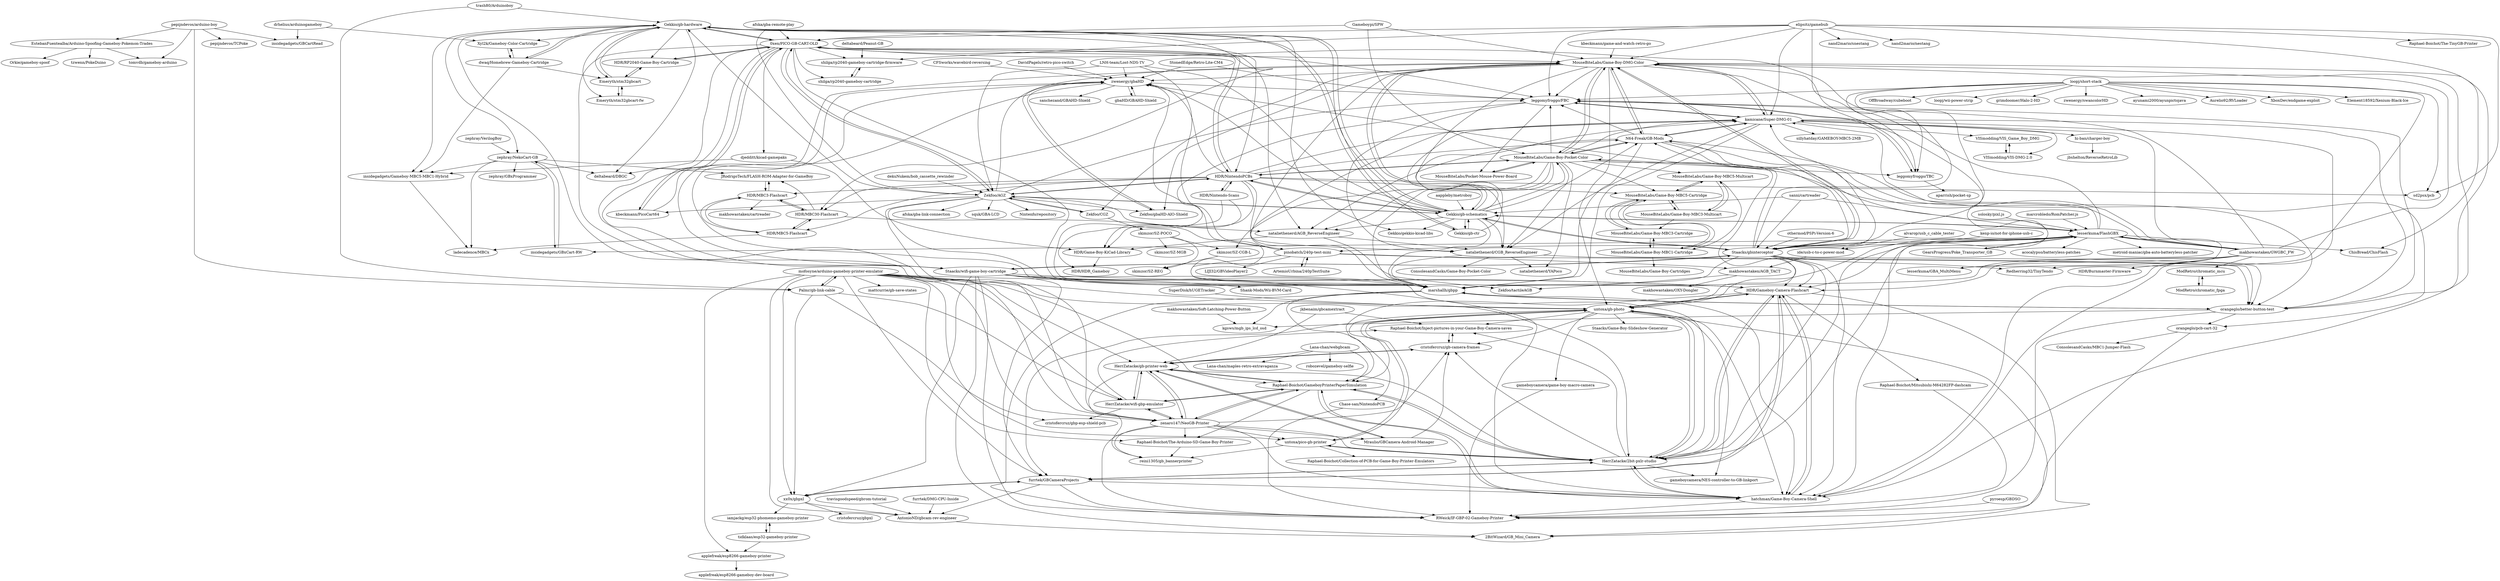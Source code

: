digraph G {
"zephray/VerilogBoy" -> "zephray/NekoCart-GB" ["e"=1]
"CFSworks/wavebird-reversing" -> "zwenergy/gbaHD" ["e"=1]
"EstebanFuentealba/Arduino-Spoofing-Gameboy-Pokemon-Trades" -> "tzwenn/PokeDuino"
"EstebanFuentealba/Arduino-Spoofing-Gameboy-Pokemon-Trades" -> "tomvdb/gameboy-arduino"
"EstebanFuentealba/Arduino-Spoofing-Gameboy-Pokemon-Trades" -> "Orkie/gameboy-spoof"
"pinobatch/240p-test-mini" -> "ArtemioUrbina/240pTestSuite" ["e"=1]
"pinobatch/240p-test-mini" -> "orangeglo/better-button-test"
"pinobatch/240p-test-mini" -> "marshallh/gbpp"
"pinobatch/240p-test-mini" -> "makhowastaken/AGB_TACT"
"pinobatch/240p-test-mini" -> "kamicane/Super-DMG-01"
"pinobatch/240p-test-mini" -> "LIJI32/GBVideoPlayer2" ["e"=1]
"pinobatch/240p-test-mini" -> "zwenergy/gbaHD"
"deltabeard/Peanut-GB" -> "shilga/rp2040-gameboy-cartridge-firmware" ["e"=1]
"Gameboypi/SPW" -> "MouseBiteLabs/Game-Boy-Pocket-Color" ["e"=1]
"Gameboypi/SPW" -> "0xen/PICO-GB-CART-OLD" ["e"=1]
"Gameboypi/SPW" -> "MouseBiteLabs/Game-Boy-DMG-Color" ["e"=1]
"aappleby/metroboy" -> "Gekkio/gb-schematics" ["e"=1]
"HDR/Game-Boy-KiCad-Library" -> "HDR/HDR_Gameboy"
"pyroesp/GBDSO" -> "RWeick/IF-GBP-02-Gameboy-Printer"
"SuperDisk/hUGETracker" -> "untoxa/gb-photo" ["e"=1]
"furrtek/DMG-CPU-Inside" -> "AntonioND/gbcam-rev-engineer" ["e"=1]
"HDR/MBC3-Flashcart" -> "HDR/MBC30-Flashcart"
"HDR/MBC3-Flashcart" -> "HDR/MBC5-Flashcart"
"HDR/MBC3-Flashcart" -> "JRodrigoTech/FLASH-ROM-Adapter-for-GameBoy"
"HDR/MBC3-Flashcart" -> "makhowastaken/cartreader"
"insidegadgets/Gameboy-MBC5-MBC1-Hybrid" -> "ladecadence/MBCx"
"jkbenaim/gbcamextract" -> "Raphael-Boichot/Inject-pictures-in-your-Game-Boy-Camera-saves"
"jkbenaim/gbcamextract" -> "HerrZatacke/gb-printer-web"
"tidklaas/esp32-gameboy-printer" -> "iamjackg/esp32-phomemo-gameboy-printer"
"tidklaas/esp32-gameboy-printer" -> "applefreak/esp8266-gameboy-printer"
"Raphael-Boichot/GameboyPrinterPaperSimulation" -> "HerrZatacke/gb-printer-web"
"Raphael-Boichot/GameboyPrinterPaperSimulation" -> "hatchman/Game-Boy-Camera-Shell"
"Raphael-Boichot/GameboyPrinterPaperSimulation" -> "Raphael-Boichot/The-Arduino-SD-Game-Boy-Printer"
"Raphael-Boichot/GameboyPrinterPaperSimulation" -> "HerrZatacke/2bit-pxlr-studio"
"Raphael-Boichot/GameboyPrinterPaperSimulation" -> "zenaro147/NeoGB-Printer"
"Raphael-Boichot/GameboyPrinterPaperSimulation" -> "HerrZatacke/wifi-gbp-emulator"
"zwenergy/gbaHD" -> "gbaHD/GBAHD-Shield"
"zwenergy/gbaHD" -> "Zekfoo/gbaHD-AIO-Shield"
"zwenergy/gbaHD" -> "sanchezand/GBAHD-Shield"
"zwenergy/gbaHD" -> "marshallh/gbpp"
"zwenergy/gbaHD" -> "leggomyfroggo/FBC"
"HDR/NintendoPCBs" -> "HDR/Nintendo-Scans"
"HDR/NintendoPCBs" -> "HDR/MBC30-Flashcart"
"HDR/NintendoPCBs" -> "HDR/MBC3-Flashcart"
"HDR/NintendoPCBs" -> "N64-Freak/GB-Mods"
"HDR/NintendoPCBs" -> "HDR/Game-Boy-KiCad-Library"
"HDR/NintendoPCBs" -> "0xen/PICO-GB-CART-OLD"
"HDR/NintendoPCBs" -> "HDR/MBC5-Flashcart"
"HDR/NintendoPCBs" -> "MouseBiteLabs/Game-Boy-Pocket-Color"
"HDR/NintendoPCBs" -> "nataliethenerd/CGB_ReverseEngineer"
"HDR/NintendoPCBs" -> "kamicane/Super-DMG-01"
"HDR/NintendoPCBs" -> "Zekfoo/AGZ"
"HDR/NintendoPCBs" -> "MouseBiteLabs/Game-Boy-MBC5-Cartridge"
"HDR/NintendoPCBs" -> "sd2psx/pcb" ["e"=1]
"HDR/NintendoPCBs" -> "zwenergy/gbaHD"
"HDR/NintendoPCBs" -> "Gekkio/gb-schematics"
"Emeryth/stm32gbcart" -> "Emeryth/stm32gbcart-fw"
"Emeryth/stm32gbcart" -> "HDR/RP2040-Game-Boy-Cartridge"
"Emeryth/stm32gbcart" -> "Gekkio/gb-hardware"
"Gekkio/gb-schematics" -> "Gekkio/gb-hardware"
"Gekkio/gb-schematics" -> "Zekfoo/AGZ"
"Gekkio/gb-schematics" -> "kamicane/Super-DMG-01"
"Gekkio/gb-schematics" -> "Gekkio/gb-ctr" ["e"=1]
"Gekkio/gb-schematics" -> "MouseBiteLabs/Game-Boy-DMG-Color"
"Gekkio/gb-schematics" -> "N64-Freak/GB-Mods"
"Gekkio/gb-schematics" -> "Staacks/gbinterceptor"
"Gekkio/gb-schematics" -> "nataliethenerd/AGB_ReverseEngineer"
"Gekkio/gb-schematics" -> "marshallh/gbpp"
"Gekkio/gb-schematics" -> "lesserkuma/FlashGBX"
"Gekkio/gb-schematics" -> "zwenergy/gbaHD"
"Gekkio/gb-schematics" -> "MouseBiteLabs/Game-Boy-Pocket-Color"
"Gekkio/gb-schematics" -> "HDR/NintendoPCBs"
"Gekkio/gb-schematics" -> "Gekkio/gekkio-kicad-libs"
"Gekkio/gb-schematics" -> "nataliethenerd/CGB_ReverseEngineer"
"djedditt/kicad-gamepaks" -> "HDR/Game-Boy-KiCad-Library"
"djedditt/kicad-gamepaks" -> "insidegadgets/Gameboy-MBC5-MBC1-Hybrid"
"HDR/MBC5-Flashcart" -> "HDR/MBC3-Flashcart"
"HDR/MBC5-Flashcart" -> "HDR/MBC30-Flashcart"
"HDR/MBC5-Flashcart" -> "ladecadence/MBCx"
"lesserkuma/FlashGBX" -> "metroid-maniac/gba-auto-batteryless-patcher" ["e"=1]
"lesserkuma/FlashGBX" -> "HDR/Gameboy-Camera-Flashcart"
"lesserkuma/FlashGBX" -> "Gekkio/gb-schematics"
"lesserkuma/FlashGBX" -> "makhowastaken/GWGBC_FW"
"lesserkuma/FlashGBX" -> "insidegadgets/GBxCart-RW"
"lesserkuma/FlashGBX" -> "untoxa/gb-photo"
"lesserkuma/FlashGBX" -> "GearsProgress/Poke_Transporter_GB" ["e"=1]
"lesserkuma/FlashGBX" -> "acocalypso/batteryless-patches" ["e"=1]
"lesserkuma/FlashGBX" -> "MouseBiteLabs/Game-Boy-DMG-Color"
"lesserkuma/FlashGBX" -> "Staacks/gbinterceptor"
"lesserkuma/FlashGBX" -> "pinobatch/240p-test-mini"
"lesserkuma/FlashGBX" -> "lesserkuma/GBA_MultiMenu" ["e"=1]
"lesserkuma/FlashGBX" -> "ChisBread/ChisFlash" ["e"=1]
"lesserkuma/FlashGBX" -> "HerrZatacke/2bit-pxlr-studio"
"lesserkuma/FlashGBX" -> "kamicane/Super-DMG-01"
"HDR/MBC30-Flashcart" -> "HDR/MBC3-Flashcart"
"HDR/MBC30-Flashcart" -> "HDR/MBC5-Flashcart"
"HDR/MBC30-Flashcart" -> "JRodrigoTech/FLASH-ROM-Adapter-for-GameBoy"
"HDR/MBC30-Flashcart" -> "HDR/Gameboy-Camera-Flashcart"
"HDR/Gameboy-Camera-Flashcart" -> "hatchman/Game-Boy-Camera-Shell"
"HDR/Gameboy-Camera-Flashcart" -> "HerrZatacke/2bit-pxlr-studio"
"HDR/Gameboy-Camera-Flashcart" -> "untoxa/gb-photo"
"HDR/Gameboy-Camera-Flashcart" -> "2BitWizard/GB_Mini_Camera"
"HDR/Gameboy-Camera-Flashcart" -> "furrtek/GBCameraProjects"
"HDR/Gameboy-Camera-Flashcart" -> "Raphael-Boichot/GameboyPrinterPaperSimulation"
"HDR/Gameboy-Camera-Flashcart" -> "Raphael-Boichot/Mitsubishi-M64282FP-dashcam"
"HerrZatacke/wifi-gbp-emulator" -> "cristofercruz/gbp-esp-shield-pcb"
"HerrZatacke/wifi-gbp-emulator" -> "HerrZatacke/gb-printer-web"
"HerrZatacke/wifi-gbp-emulator" -> "Raphael-Boichot/GameboyPrinterPaperSimulation"
"HerrZatacke/wifi-gbp-emulator" -> "zenaro147/NeoGB-Printer"
"HerrZatacke/wifi-gbp-emulator" -> "Raphael-Boichot/Inject-pictures-in-your-Game-Boy-Camera-saves"
"Raphael-Boichot/The-Arduino-SD-Game-Boy-Printer" -> "reini1305/gb_bannerprinter"
"Emeryth/stm32gbcart-fw" -> "Emeryth/stm32gbcart"
"xx0x/gbpxl" -> "furrtek/GBCameraProjects"
"xx0x/gbpxl" -> "cristofercruz/gbpxl"
"xx0x/gbpxl" -> "AntonioND/gbcam-rev-engineer"
"xx0x/gbpxl" -> "iamjackg/esp32-phomemo-gameboy-printer"
"Xyl2k/Gameboy-Color-Cartridge" -> "dwaq/Homebrew-Gameboy-Cartridge"
"makhowastaken/Soft-Latching-Power-Button" -> "kgsws/mgb_ips_lcd_osd"
"cristofercruz/gb-camera-frames" -> "HerrZatacke/gb-printer-web"
"cristofercruz/gb-camera-frames" -> "Raphael-Boichot/Inject-pictures-in-your-Game-Boy-Camera-saves"
"makhowastaken/AGB_TACT" -> "makhowastaken/OXY-Dongler"
"makhowastaken/AGB_TACT" -> "Zekfoo/tactileAGB"
"HerrZatacke/gb-printer-web" -> "cristofercruz/gb-camera-frames"
"HerrZatacke/gb-printer-web" -> "Raphael-Boichot/GameboyPrinterPaperSimulation"
"HerrZatacke/gb-printer-web" -> "HerrZatacke/wifi-gbp-emulator"
"HerrZatacke/gb-printer-web" -> "Mraulio/GBCamera-Android-Manager"
"HerrZatacke/gb-printer-web" -> "zenaro147/NeoGB-Printer"
"HerrZatacke/gb-printer-web" -> "reini1305/gb_bannerprinter"
"LNH-team/Lost-NDS-TV" -> "zwenergy/gbaHD" ["e"=1]
"LNH-team/Lost-NDS-TV" -> "Gekkio/gb-schematics" ["e"=1]
"LNH-team/Lost-NDS-TV" -> "pinobatch/240p-test-mini" ["e"=1]
"LNH-team/Lost-NDS-TV" -> "Zekfoo/AGZ" ["e"=1]
"zenaro147/NeoGB-Printer" -> "Raphael-Boichot/GameboyPrinterPaperSimulation"
"zenaro147/NeoGB-Printer" -> "HerrZatacke/wifi-gbp-emulator"
"zenaro147/NeoGB-Printer" -> "Mraulio/GBCamera-Android-Manager"
"zenaro147/NeoGB-Printer" -> "hatchman/Game-Boy-Camera-Shell"
"zenaro147/NeoGB-Printer" -> "HerrZatacke/gb-printer-web"
"zenaro147/NeoGB-Printer" -> "cristofercruz/gb-camera-frames"
"zenaro147/NeoGB-Printer" -> "HerrZatacke/2bit-pxlr-studio"
"zenaro147/NeoGB-Printer" -> "reini1305/gb_bannerprinter"
"zenaro147/NeoGB-Printer" -> "untoxa/pico-gb-printer"
"zenaro147/NeoGB-Printer" -> "Raphael-Boichot/The-Arduino-SD-Game-Boy-Printer"
"zenaro147/NeoGB-Printer" -> "RWeick/IF-GBP-02-Gameboy-Printer"
"Lana-chan/webgbcam" -> "Lana-chan/maples-retro-extravaganza"
"Lana-chan/webgbcam" -> "robozevel/gameboy-selfie"
"Lana-chan/webgbcam" -> "HerrZatacke/gb-printer-web"
"Lana-chan/webgbcam" -> "Raphael-Boichot/GameboyPrinterPaperSimulation"
"afska/gba-remote-play" -> "Zekfoo/AGZ" ["e"=1]
"afska/gba-remote-play" -> "0xen/PICO-GB-CART-OLD" ["e"=1]
"ide/usb-c-to-c-power-mod" -> "makhowastaken/AGB_TACT"
"dekuNukem/bob_cassette_rewinder" -> "Zekfoo/AGZ" ["e"=1]
"kbeckmann/game-and-watch-retro-go" -> "MouseBiteLabs/Game-Boy-DMG-Color" ["e"=1]
"Raphael-Boichot/Inject-pictures-in-your-Game-Boy-Camera-saves" -> "cristofercruz/gb-camera-frames"
"pepijndevos/arduino-boy" -> "EstebanFuentealba/Arduino-Spoofing-Gameboy-Pokemon-Trades"
"pepijndevos/arduino-boy" -> "pepijndevos/TCPoke"
"pepijndevos/arduino-boy" -> "Palmr/gb-link-cable"
"pepijndevos/arduino-boy" -> "tomvdb/gameboy-arduino"
"pepijndevos/arduino-boy" -> "insidegadgets/GBCartRead"
"HDR/Nintendo-Scans" -> "HDR/HDR_Gameboy"
"HDR/Nintendo-Scans" -> "HDR/Game-Boy-KiCad-Library"
"HDR/Nintendo-Scans" -> "HDR/NintendoPCBs"
"dwaq/Homebrew-Gameboy-Cartridge" -> "Xyl2k/Gameboy-Color-Cartridge"
"dwaq/Homebrew-Gameboy-Cartridge" -> "Gekkio/gb-hardware"
"dwaq/Homebrew-Gameboy-Cartridge" -> "insidegadgets/Gameboy-MBC5-MBC1-Hybrid"
"dwaq/Homebrew-Gameboy-Cartridge" -> "Emeryth/stm32gbcart"
"0xen/PICO-GB-CART-OLD" -> "HDR/RP2040-Game-Boy-Cartridge"
"0xen/PICO-GB-CART-OLD" -> "Gekkio/gb-hardware"
"0xen/PICO-GB-CART-OLD" -> "deltabeard/DBGC"
"0xen/PICO-GB-CART-OLD" -> "kbeckmann/PicoCart64" ["e"=1]
"0xen/PICO-GB-CART-OLD" -> "shilga/rp2040-gameboy-cartridge"
"0xen/PICO-GB-CART-OLD" -> "HDR/NintendoPCBs"
"0xen/PICO-GB-CART-OLD" -> "marshallh/gbpp"
"0xen/PICO-GB-CART-OLD" -> "leggomyfroggo/FBC"
"0xen/PICO-GB-CART-OLD" -> "shilga/rp2040-gameboy-cartridge-firmware"
"0xen/PICO-GB-CART-OLD" -> "zenaro147/NeoGB-Printer"
"0xen/PICO-GB-CART-OLD" -> "MouseBiteLabs/Game-Boy-DMG-Color"
"0xen/PICO-GB-CART-OLD" -> "Zekfoo/AGZ"
"0xen/PICO-GB-CART-OLD" -> "nataliethenerd/AGB_ReverseEngineer"
"0xen/PICO-GB-CART-OLD" -> "Staacks/wifi-game-boy-cartridge"
"0xen/PICO-GB-CART-OLD" -> "djedditt/kicad-gamepaks"
"HDR/RP2040-Game-Boy-Cartridge" -> "0xen/PICO-GB-CART-OLD"
"HDR/RP2040-Game-Boy-Cartridge" -> "Emeryth/stm32gbcart"
"trash80/Arduinoboy" -> "Gekkio/gb-hardware" ["e"=1]
"trash80/Arduinoboy" -> "Palmr/gb-link-cable" ["e"=1]
"AntonioND/gbcam-rev-engineer" -> "2BitWizard/GB_Mini_Camera"
"gbaHD/GBAHD-Shield" -> "zwenergy/gbaHD"
"othermod/PSPi-Version-6" -> "Staacks/gbinterceptor" ["e"=1]
"kenp-io/not-for-iphone-usb-c" -> "ide/usb-c-to-c-power-mod" ["e"=1]
"StonedEdge/Retro-Lite-CM4" -> "leggomyfroggo/FBC" ["e"=1]
"StonedEdge/Retro-Lite-CM4" -> "zwenergy/gbaHD" ["e"=1]
"Gekkio/gb-hardware" -> "Gekkio/gb-ctr" ["e"=1]
"Gekkio/gb-hardware" -> "0xen/PICO-GB-CART-OLD"
"Gekkio/gb-hardware" -> "Emeryth/stm32gbcart"
"Gekkio/gb-hardware" -> "dwaq/Homebrew-Gameboy-Cartridge"
"Gekkio/gb-hardware" -> "Gekkio/gb-schematics"
"Gekkio/gb-hardware" -> "Gekkio/gekkio-kicad-libs"
"Gekkio/gb-hardware" -> "Emeryth/stm32gbcart-fw"
"Gekkio/gb-hardware" -> "insidegadgets/Gameboy-MBC5-MBC1-Hybrid"
"Gekkio/gb-hardware" -> "zephray/NekoCart-GB"
"Gekkio/gb-hardware" -> "Xyl2k/Gameboy-Color-Cartridge"
"Gekkio/gb-hardware" -> "zenaro147/NeoGB-Printer"
"Gekkio/gb-hardware" -> "HDR/NintendoPCBs"
"Gekkio/gb-hardware" -> "HDR/RP2040-Game-Boy-Cartridge"
"Gekkio/gb-hardware" -> "HDR/MBC30-Flashcart"
"Gekkio/gb-hardware" -> "deltabeard/DBGC"
"Zekfoo/AGZ" -> "Zekfoo/CGZ"
"Zekfoo/AGZ" -> "Nintenfo/repository"
"Zekfoo/AGZ" -> "Gekkio/gb-schematics"
"Zekfoo/AGZ" -> "MouseBiteLabs/Game-Boy-DMG-Color"
"Zekfoo/AGZ" -> "nataliethenerd/AGB_ReverseEngineer"
"Zekfoo/AGZ" -> "0xen/PICO-GB-CART-OLD"
"Zekfoo/AGZ" -> "HDR/NintendoPCBs"
"Zekfoo/AGZ" -> "Zekfoo/gbaHD-AIO-Shield"
"Zekfoo/AGZ" -> "marshallh/gbpp"
"Zekfoo/AGZ" -> "Gekkio/gb-hardware"
"Zekfoo/AGZ" -> "afska/gba-link-connection" ["e"=1]
"Zekfoo/AGZ" -> "kbeckmann/PicoCart64" ["e"=1]
"Zekfoo/AGZ" -> "leggomyfroggo/FBC"
"Zekfoo/AGZ" -> "zenaro147/NeoGB-Printer"
"Zekfoo/AGZ" -> "squk/GBA-LCD"
"MouseBiteLabs/Game-Boy-DMG-Color" -> "MouseBiteLabs/Game-Boy-Pocket-Color"
"MouseBiteLabs/Game-Boy-DMG-Color" -> "kamicane/Super-DMG-01"
"MouseBiteLabs/Game-Boy-DMG-Color" -> "N64-Freak/GB-Mods"
"MouseBiteLabs/Game-Boy-DMG-Color" -> "marshallh/gbpp"
"MouseBiteLabs/Game-Boy-DMG-Color" -> "orangeglo/better-button-test"
"MouseBiteLabs/Game-Boy-DMG-Color" -> "leggomyfroggo/FBC"
"MouseBiteLabs/Game-Boy-DMG-Color" -> "Zekfoo/gbaHD-AIO-Shield"
"MouseBiteLabs/Game-Boy-DMG-Color" -> "Zekfoo/CGZ"
"MouseBiteLabs/Game-Boy-DMG-Color" -> "nataliethenerd/CGB_ReverseEngineer"
"MouseBiteLabs/Game-Boy-DMG-Color" -> "zwenergy/gbaHD"
"MouseBiteLabs/Game-Boy-DMG-Color" -> "Staacks/gbinterceptor"
"MouseBiteLabs/Game-Boy-DMG-Color" -> "Gekkio/gb-schematics"
"MouseBiteLabs/Game-Boy-DMG-Color" -> "HerrZatacke/2bit-pxlr-studio"
"MouseBiteLabs/Game-Boy-DMG-Color" -> "hatchman/Game-Boy-Camera-Shell"
"MouseBiteLabs/Game-Boy-DMG-Color" -> "untoxa/gb-photo"
"furrtek/GBCameraProjects" -> "HerrZatacke/2bit-pxlr-studio"
"furrtek/GBCameraProjects" -> "hatchman/Game-Boy-Camera-Shell"
"furrtek/GBCameraProjects" -> "RWeick/IF-GBP-02-Gameboy-Printer"
"furrtek/GBCameraProjects" -> "HDR/Gameboy-Camera-Flashcart"
"furrtek/GBCameraProjects" -> "xx0x/gbpxl"
"furrtek/GBCameraProjects" -> "AntonioND/gbcam-rev-engineer"
"HerrZatacke/2bit-pxlr-studio" -> "HDR/Gameboy-Camera-Flashcart"
"HerrZatacke/2bit-pxlr-studio" -> "hatchman/Game-Boy-Camera-Shell"
"HerrZatacke/2bit-pxlr-studio" -> "untoxa/gb-photo"
"HerrZatacke/2bit-pxlr-studio" -> "cristofercruz/gb-camera-frames"
"HerrZatacke/2bit-pxlr-studio" -> "gameboycamera/NES-controller-to-GB-linkport"
"HerrZatacke/2bit-pxlr-studio" -> "Raphael-Boichot/GameboyPrinterPaperSimulation"
"HerrZatacke/2bit-pxlr-studio" -> "furrtek/GBCameraProjects"
"HerrZatacke/2bit-pxlr-studio" -> "untoxa/pico-gb-printer"
"HerrZatacke/2bit-pxlr-studio" -> "Raphael-Boichot/Inject-pictures-in-your-Game-Boy-Camera-saves"
"HerrZatacke/2bit-pxlr-studio" -> "HerrZatacke/gb-printer-web"
"Staacks/wifi-game-boy-cartridge" -> "Staacks/gbinterceptor"
"Staacks/wifi-game-boy-cartridge" -> "hatchman/Game-Boy-Camera-Shell"
"Staacks/wifi-game-boy-cartridge" -> "xx0x/gbpxl"
"Staacks/wifi-game-boy-cartridge" -> "marshallh/gbpp"
"Staacks/wifi-game-boy-cartridge" -> "RWeick/IF-GBP-02-Gameboy-Printer"
"Staacks/wifi-game-boy-cartridge" -> "furrtek/GBCameraProjects"
"Staacks/wifi-game-boy-cartridge" -> "HerrZatacke/2bit-pxlr-studio"
"Staacks/wifi-game-boy-cartridge" -> "MouseBiteLabs/Game-Boy-DMG-Color"
"Staacks/wifi-game-boy-cartridge" -> "zwenergy/gbaHD"
"Staacks/wifi-game-boy-cartridge" -> "HDR/Gameboy-Camera-Flashcart"
"Staacks/wifi-game-boy-cartridge" -> "Shank-Mods/Wii-BVM-Card"
"Staacks/wifi-game-boy-cartridge" -> "2BitWizard/GB_Mini_Camera"
"Zekfoo/CGZ" -> "Zekfoo/AGZ"
"Zekfoo/CGZ" -> "skimzor/SZ-POCO"
"Zekfoo/gbaHD-AIO-Shield" -> "zwenergy/gbaHD"
"marshallh/gbpp" -> "orangeglo/better-button-test"
"marshallh/gbpp" -> "RWeick/IF-GBP-02-Gameboy-Printer"
"marshallh/gbpp" -> "kgsws/mgb_ips_lcd_osd"
"marshallh/gbpp" -> "Chase-san/NintendoPCB"
"marshallh/gbpp" -> "hatchman/Game-Boy-Camera-Shell"
"iamjackg/esp32-phomemo-gameboy-printer" -> "tidklaas/esp32-gameboy-printer"
"hi-ban/charger-boy" -> "jbshelton/ReverseRetroLib"
"solosky/pixl.js" -> "lesserkuma/FlashGBX" ["e"=1]
"sanni/cartreader" -> "lesserkuma/FlashGBX" ["e"=1]
"sanni/cartreader" -> "Staacks/gbinterceptor" ["e"=1]
"sanni/cartreader" -> "Gekkio/gb-schematics" ["e"=1]
"alvarop/usb_c_cable_tester" -> "ide/usb-c-to-c-power-mod" ["e"=1]
"kbeckmann/PicoCart64" -> "0xen/PICO-GB-CART-OLD" ["e"=1]
"kbeckmann/PicoCart64" -> "zwenergy/gbaHD" ["e"=1]
"orangeglo/better-button-test" -> "RWeick/IF-GBP-02-Gameboy-Printer"
"orangeglo/better-button-test" -> "marshallh/gbpp"
"orangeglo/better-button-test" -> "orangeglo/pcb-cart-32"
"orangeglo/better-button-test" -> "kgsws/mgb_ips_lcd_osd"
"DavidPagels/retro-pico-switch" -> "zwenergy/gbaHD" ["e"=1]
"untoxa/gb-photo" -> "HerrZatacke/2bit-pxlr-studio"
"untoxa/gb-photo" -> "HDR/Gameboy-Camera-Flashcart"
"untoxa/gb-photo" -> "hatchman/Game-Boy-Camera-Shell"
"untoxa/gb-photo" -> "untoxa/pico-gb-printer"
"untoxa/gb-photo" -> "2BitWizard/GB_Mini_Camera"
"untoxa/gb-photo" -> "cristofercruz/gb-camera-frames"
"untoxa/gb-photo" -> "furrtek/GBCameraProjects"
"untoxa/gb-photo" -> "Raphael-Boichot/GameboyPrinterPaperSimulation"
"untoxa/gb-photo" -> "Raphael-Boichot/Inject-pictures-in-your-Game-Boy-Camera-saves"
"untoxa/gb-photo" -> "gameboycamera/game-boy-macro-camera"
"untoxa/gb-photo" -> "gameboycamera/NES-controller-to-GB-linkport"
"untoxa/gb-photo" -> "Staacks/Game-Boy-Slideshow-Generator"
"hatchman/Game-Boy-Camera-Shell" -> "HDR/Gameboy-Camera-Flashcart"
"hatchman/Game-Boy-Camera-Shell" -> "HerrZatacke/2bit-pxlr-studio"
"hatchman/Game-Boy-Camera-Shell" -> "RWeick/IF-GBP-02-Gameboy-Printer"
"hatchman/Game-Boy-Camera-Shell" -> "Raphael-Boichot/GameboyPrinterPaperSimulation"
"MouseBiteLabs/Game-Boy-Pocket-Color" -> "MouseBiteLabs/Pocket-Mouse-Power-Board"
"MouseBiteLabs/Game-Boy-Pocket-Color" -> "MouseBiteLabs/Game-Boy-DMG-Color"
"MouseBiteLabs/Game-Boy-Pocket-Color" -> "N64-Freak/GB-Mods"
"MouseBiteLabs/Game-Boy-Pocket-Color" -> "leggomyfroggo/FBC"
"MouseBiteLabs/Game-Boy-Pocket-Color" -> "kamicane/Super-DMG-01"
"MouseBiteLabs/Game-Boy-Pocket-Color" -> "leggomyfroggo/TBC"
"MouseBiteLabs/Game-Boy-Pocket-Color" -> "nataliethenerd/YAPoco"
"MouseBiteLabs/Game-Boy-Pocket-Color" -> "marshallh/gbpp"
"MouseBiteLabs/Game-Boy-Pocket-Color" -> "nataliethenerd/AGB_ReverseEngineer"
"MouseBiteLabs/Game-Boy-Pocket-Color" -> "MouseBiteLabs/Game-Boy-MBC5-Cartridge"
"MouseBiteLabs/Game-Boy-Pocket-Color" -> "MouseBiteLabs/Game-Boy-MBC5-Multicart"
"MouseBiteLabs/Game-Boy-Pocket-Color" -> "HDR/NintendoPCBs"
"MouseBiteLabs/Game-Boy-Pocket-Color" -> "nataliethenerd/CGB_ReverseEngineer"
"MouseBiteLabs/Game-Boy-Pocket-Color" -> "skimzor/SZ-CGB-L"
"MouseBiteLabs/Game-Boy-Pocket-Color" -> "HDR/Gameboy-Camera-Flashcart"
"Staacks/gbinterceptor" -> "Staacks/wifi-game-boy-cartridge"
"Staacks/gbinterceptor" -> "hatchman/Game-Boy-Camera-Shell"
"Staacks/gbinterceptor" -> "kamicane/Super-DMG-01"
"Staacks/gbinterceptor" -> "HerrZatacke/2bit-pxlr-studio"
"Staacks/gbinterceptor" -> "MouseBiteLabs/Game-Boy-DMG-Color"
"Staacks/gbinterceptor" -> "HDR/Gameboy-Camera-Flashcart"
"Staacks/gbinterceptor" -> "Gekkio/gb-schematics"
"Staacks/gbinterceptor" -> "N64-Freak/GB-Mods"
"Staacks/gbinterceptor" -> "Redherring32/TinyTendo" ["e"=1]
"Staacks/gbinterceptor" -> "zwenergy/gbaHD"
"Staacks/gbinterceptor" -> "untoxa/gb-photo"
"Staacks/gbinterceptor" -> "marshallh/gbpp"
"Staacks/gbinterceptor" -> "0xen/PICO-GB-CART-OLD"
"Staacks/gbinterceptor" -> "orangeglo/better-button-test"
"Staacks/gbinterceptor" -> "lesserkuma/FlashGBX"
"ArtemioUrbina/240pTestSuite" -> "pinobatch/240p-test-mini" ["e"=1]
"untoxa/pico-gb-printer" -> "HerrZatacke/2bit-pxlr-studio"
"untoxa/pico-gb-printer" -> "untoxa/gb-photo"
"untoxa/pico-gb-printer" -> "Raphael-Boichot/Collection-of-PCB-for-Game-Boy-Printer-Emulators"
"untoxa/pico-gb-printer" -> "reini1305/gb_bannerprinter"
"kamicane/Super-DMG-01" -> "MouseBiteLabs/Game-Boy-DMG-Color"
"kamicane/Super-DMG-01" -> "marshallh/gbpp"
"kamicane/Super-DMG-01" -> "orangeglo/better-button-test"
"kamicane/Super-DMG-01" -> "hatchman/Game-Boy-Camera-Shell"
"kamicane/Super-DMG-01" -> "N64-Freak/GB-Mods"
"kamicane/Super-DMG-01" -> "VISmodding/VIS-DMG-2.0"
"kamicane/Super-DMG-01" -> "nataliethenerd/CGB_ReverseEngineer"
"kamicane/Super-DMG-01" -> "hi-ban/charger-boy"
"kamicane/Super-DMG-01" -> "VISmodding/VIS_Game_Boy_DMG"
"kamicane/Super-DMG-01" -> "leggomyfroggo/FBC"
"kamicane/Super-DMG-01" -> "sillyhatday/GAMEBOY-MBC5-2MB" ["e"=1]
"N64-Freak/GB-Mods" -> "MouseBiteLabs/Game-Boy-DMG-Color"
"N64-Freak/GB-Mods" -> "marshallh/gbpp"
"N64-Freak/GB-Mods" -> "kamicane/Super-DMG-01"
"N64-Freak/GB-Mods" -> "MouseBiteLabs/Game-Boy-Pocket-Color"
"N64-Freak/GB-Mods" -> "hatchman/Game-Boy-Camera-Shell"
"N64-Freak/GB-Mods" -> "orangeglo/better-button-test"
"N64-Freak/GB-Mods" -> "nataliethenerd/AGB_ReverseEngineer"
"N64-Freak/GB-Mods" -> "orangeglo/pcb-cart-32"
"N64-Freak/GB-Mods" -> "leggomyfroggo/FBC"
"skimzor/SZ-POCO" -> "skimzor/SZ-REG"
"skimzor/SZ-POCO" -> "skimzor/SZ-MGB"
"skimzor/SZ-POCO" -> "skimzor/SZ-CGB-L"
"Raphael-Boichot/Mitsubishi-M64282FP-dashcam" -> "RWeick/IF-GBP-02-Gameboy-Printer"
"Mraulio/GBCamera-Android-Manager" -> "cristofercruz/gb-camera-frames"
"Mraulio/GBCamera-Android-Manager" -> "HerrZatacke/gb-printer-web"
"travisgoodspeed/gbrom-tutorial" -> "AntonioND/gbcam-rev-engineer" ["e"=1]
"Palmr/gb-link-cable" -> "cristofercruz/gbp-esp-shield-pcb"
"Palmr/gb-link-cable" -> "HerrZatacke/wifi-gbp-emulator"
"Palmr/gb-link-cable" -> "xx0x/gbpxl"
"Palmr/gb-link-cable" -> "mofosyne/arduino-gameboy-printer-emulator"
"GearsProgress/Poke_Transporter_GB" -> "lesserkuma/FlashGBX" ["e"=1]
"elipsitz/gamebub" -> "shilga/rp2040-gameboy-cartridge-firmware"
"elipsitz/gamebub" -> "ChisBread/ChisFlash" ["e"=1]
"elipsitz/gamebub" -> "nand2mario/snestang" ["e"=1]
"elipsitz/gamebub" -> "kamicane/Super-DMG-01"
"elipsitz/gamebub" -> "nand2mario/nestang" ["e"=1]
"elipsitz/gamebub" -> "sd2psx/pcb" ["e"=1]
"elipsitz/gamebub" -> "leggomyfroggo/TBC"
"elipsitz/gamebub" -> "MouseBiteLabs/Game-Boy-DMG-Color"
"elipsitz/gamebub" -> "Raphael-Boichot/The-TinyGB-Printer"
"elipsitz/gamebub" -> "leggomyfroggo/FBC"
"elipsitz/gamebub" -> "0xen/PICO-GB-CART-OLD"
"MouseBiteLabs/Game-Boy-MBC3-Cartridge" -> "MouseBiteLabs/Game-Boy-MBC5-Cartridge"
"MouseBiteLabs/Game-Boy-MBC3-Cartridge" -> "MouseBiteLabs/Game-Boy-MBC1-Cartridge"
"Chase-san/NintendoPCB" -> "RWeick/IF-GBP-02-Gameboy-Printer"
"gameboycamera/game-boy-macro-camera" -> "RWeick/IF-GBP-02-Gameboy-Printer"
"MouseBiteLabs/Pocket-Mouse-Power-Board" -> "MouseBiteLabs/Game-Boy-Pocket-Color"
"leggomyfroggo/FBC" -> "marshallh/gbpp"
"leggomyfroggo/FBC" -> "leggomyfroggo/TBC"
"leggomyfroggo/FBC" -> "orangeglo/better-button-test"
"leggomyfroggo/FBC" -> "MouseBiteLabs/Pocket-Mouse-Power-Board"
"leggomyfroggo/FBC" -> "kamicane/Super-DMG-01"
"leggomyfroggo/FBC" -> "nataliethenerd/CGB_ReverseEngineer"
"skimzor/SZ-CGB-L" -> "skimzor/SZ-REG"
"nataliethenerd/AGB_ReverseEngineer" -> "nataliethenerd/CGB_ReverseEngineer"
"nataliethenerd/AGB_ReverseEngineer" -> "HDR/Game-Boy-KiCad-Library"
"nataliethenerd/AGB_ReverseEngineer" -> "Zekfoo/tactileAGB"
"MouseBiteLabs/Game-Boy-MBC5-Cartridge" -> "MouseBiteLabs/Game-Boy-MBC3-Cartridge"
"MouseBiteLabs/Game-Boy-MBC5-Cartridge" -> "MouseBiteLabs/Game-Boy-MBC1-Cartridge"
"MouseBiteLabs/Game-Boy-MBC5-Cartridge" -> "MouseBiteLabs/Game-Boy-MBC5-Multicart"
"MouseBiteLabs/Game-Boy-MBC5-Cartridge" -> "MouseBiteLabs/Game-Boy-MBC3-Multicart"
"VISmodding/VIS_Game_Boy_DMG" -> "VISmodding/VIS-DMG-2.0"
"MouseBiteLabs/Game-Boy-MBC1-Cartridge" -> "MouseBiteLabs/Game-Boy-MBC5-Cartridge"
"MouseBiteLabs/Game-Boy-MBC1-Cartridge" -> "MouseBiteLabs/Game-Boy-MBC3-Cartridge"
"MouseBiteLabs/Game-Boy-MBC1-Cartridge" -> "MouseBiteLabs/Game-Boy-Cartridges"
"orangeglo/pcb-cart-32" -> "ConsolesandCasks/MBC1-Jumper-Flash"
"orangeglo/pcb-cart-32" -> "RWeick/IF-GBP-02-Gameboy-Printer"
"makhowastaken/GWGBC_FW" -> "N64-Freak/GB-Mods"
"makhowastaken/GWGBC_FW" -> "marshallh/gbpp"
"makhowastaken/GWGBC_FW" -> "lesserkuma/FlashGBX"
"makhowastaken/GWGBC_FW" -> "hatchman/Game-Boy-Camera-Shell"
"makhowastaken/GWGBC_FW" -> "HDR/Burnmaster-Firmware"
"makhowastaken/GWGBC_FW" -> "MouseBiteLabs/Game-Boy-Pocket-Color"
"makhowastaken/GWGBC_FW" -> "kamicane/Super-DMG-01"
"makhowastaken/GWGBC_FW" -> "MouseBiteLabs/Game-Boy-DMG-Color"
"makhowastaken/GWGBC_FW" -> "HDR/Gameboy-Camera-Flashcart"
"makhowastaken/GWGBC_FW" -> "ModRetro/chromatic_mcu"
"makhowastaken/GWGBC_FW" -> "leggomyfroggo/FBC"
"makhowastaken/GWGBC_FW" -> "lesserkuma/GBA_MultiMenu" ["e"=1]
"loopj/short-stack" -> "Staacks/gbinterceptor"
"loopj/short-stack" -> "leggomyfroggo/FBC"
"loopj/short-stack" -> "loopj/wii-power-strip"
"loopj/short-stack" -> "sd2psx/pcb" ["e"=1]
"loopj/short-stack" -> "leggomyfroggo/TBC"
"loopj/short-stack" -> "Redherring32/TinyTendo" ["e"=1]
"loopj/short-stack" -> "grimdoomer/Halo-2-HD" ["e"=1]
"loopj/short-stack" -> "zwenergy/swancolorHD"
"loopj/short-stack" -> "ayunami2000/ayunpictojava"
"loopj/short-stack" -> "Aurelio92/RVLoader" ["e"=1]
"loopj/short-stack" -> "XboxDev/endgame-exploit" ["e"=1]
"loopj/short-stack" -> "Element18592/Xenium-Black-Ice" ["e"=1]
"loopj/short-stack" -> "OffBroadway/cubeboot" ["e"=1]
"drhelius/arduinogameboy" -> "Xyl2k/Gameboy-Color-Cartridge"
"drhelius/arduinogameboy" -> "insidegadgets/GBCartRead"
"MouseBiteLabs/Game-Boy-MBC3-Multicart" -> "MouseBiteLabs/Game-Boy-MBC5-Multicart"
"MouseBiteLabs/Game-Boy-MBC3-Multicart" -> "MouseBiteLabs/Game-Boy-MBC5-Cartridge"
"MouseBiteLabs/Game-Boy-MBC3-Multicart" -> "MouseBiteLabs/Game-Boy-MBC3-Cartridge"
"shilga/rp2040-gameboy-cartridge-firmware" -> "shilga/rp2040-gameboy-cartridge"
"nataliethenerd/CGB_ReverseEngineer" -> "ConsolesandCasks/Game-Boy-Pocket-Color"
"nataliethenerd/CGB_ReverseEngineer" -> "nataliethenerd/YAPoco"
"nataliethenerd/CGB_ReverseEngineer" -> "orangeglo/better-button-test"
"nataliethenerd/CGB_ReverseEngineer" -> "marshallh/gbpp"
"shilga/rp2040-gameboy-cartridge" -> "shilga/rp2040-gameboy-cartridge-firmware"
"MouseBiteLabs/Game-Boy-MBC5-Multicart" -> "MouseBiteLabs/Game-Boy-MBC3-Multicart"
"MouseBiteLabs/Game-Boy-MBC5-Multicart" -> "MouseBiteLabs/Game-Boy-MBC5-Cartridge"
"MouseBiteLabs/Game-Boy-MBC5-Multicart" -> "MouseBiteLabs/Game-Boy-MBC1-Cartridge"
"VISmodding/VIS-DMG-2.0" -> "VISmodding/VIS_Game_Boy_DMG"
"zephray/NekoCart-GB" -> "insidegadgets/Gameboy-MBC5-MBC1-Hybrid"
"zephray/NekoCart-GB" -> "ladecadence/MBCx"
"zephray/NekoCart-GB" -> "insidegadgets/GBxCart-RW"
"zephray/NekoCart-GB" -> "deltabeard/DBGC"
"zephray/NekoCart-GB" -> "JRodrigoTech/FLASH-ROM-Adapter-for-GameBoy"
"zephray/NekoCart-GB" -> "zephray/GBxProgrammer"
"applefreak/esp8266-gameboy-printer" -> "applefreak/esp8266-gameboy-dev-board"
"mofosyne/arduino-gameboy-printer-emulator" -> "xx0x/gbpxl"
"mofosyne/arduino-gameboy-printer-emulator" -> "Palmr/gb-link-cable"
"mofosyne/arduino-gameboy-printer-emulator" -> "zenaro147/NeoGB-Printer"
"mofosyne/arduino-gameboy-printer-emulator" -> "untoxa/pico-gb-printer"
"mofosyne/arduino-gameboy-printer-emulator" -> "furrtek/GBCameraProjects"
"mofosyne/arduino-gameboy-printer-emulator" -> "HerrZatacke/2bit-pxlr-studio"
"mofosyne/arduino-gameboy-printer-emulator" -> "Raphael-Boichot/GameboyPrinterPaperSimulation"
"mofosyne/arduino-gameboy-printer-emulator" -> "AntonioND/gbcam-rev-engineer"
"mofosyne/arduino-gameboy-printer-emulator" -> "HerrZatacke/gb-printer-web"
"mofosyne/arduino-gameboy-printer-emulator" -> "HerrZatacke/wifi-gbp-emulator"
"mofosyne/arduino-gameboy-printer-emulator" -> "applefreak/esp8266-gameboy-printer"
"mofosyne/arduino-gameboy-printer-emulator" -> "untoxa/gb-photo"
"mofosyne/arduino-gameboy-printer-emulator" -> "HDR/Gameboy-Camera-Flashcart"
"mofosyne/arduino-gameboy-printer-emulator" -> "Raphael-Boichot/The-Arduino-SD-Game-Boy-Printer"
"mofosyne/arduino-gameboy-printer-emulator" -> "mattcurrie/gb-save-states" ["e"=1]
"marcrobledo/RomPatcher.js" -> "lesserkuma/FlashGBX" ["e"=1]
"insidegadgets/GBxCart-RW" -> "zephray/NekoCart-GB"
"Gekkio/gb-ctr" -> "Gekkio/gb-hardware" ["e"=1]
"Gekkio/gb-ctr" -> "Gekkio/gb-schematics" ["e"=1]
"Gekkio/gb-ctr" -> "kamicane/Super-DMG-01" ["e"=1]
"leggomyfroggo/TBC" -> "leggomyfroggo/FBC"
"leggomyfroggo/TBC" -> "aparrish/pocket-sp"
"JRodrigoTech/FLASH-ROM-Adapter-for-GameBoy" -> "HDR/MBC3-Flashcart"
"ModRetro/chromatic_fpga" -> "ModRetro/chromatic_mcu"
"ModRetro/chromatic_mcu" -> "ModRetro/chromatic_fpga"
"zephray/VerilogBoy" ["l"="32.574,-3.955", "c"=180]
"zephray/NekoCart-GB" ["l"="-13.118,4.103"]
"CFSworks/wavebird-reversing" ["l"="-12.63,2.913", "c"=460]
"zwenergy/gbaHD" ["l"="-12.983,4.048"]
"EstebanFuentealba/Arduino-Spoofing-Gameboy-Pokemon-Trades" ["l"="-13.235,3.94"]
"tzwenn/PokeDuino" ["l"="-13.248,3.917"]
"tomvdb/gameboy-arduino" ["l"="-13.217,3.947"]
"Orkie/gameboy-spoof" ["l"="-13.259,3.936"]
"pinobatch/240p-test-mini" ["l"="-12.953,4.046"]
"ArtemioUrbina/240pTestSuite" ["l"="-12.701,2.702", "c"=460]
"orangeglo/better-button-test" ["l"="-12.982,4.06"]
"marshallh/gbpp" ["l"="-13,4.065"]
"makhowastaken/AGB_TACT" ["l"="-12.885,4.055"]
"kamicane/Super-DMG-01" ["l"="-12.993,4.086"]
"LIJI32/GBVideoPlayer2" ["l"="-15.542,1.37", "c"=446]
"deltabeard/Peanut-GB" ["l"="-12.898,2.987", "c"=460]
"shilga/rp2040-gameboy-cartridge-firmware" ["l"="-13.03,4.172"]
"Gameboypi/SPW" ["l"="-13.047,2.491", "c"=460]
"MouseBiteLabs/Game-Boy-Pocket-Color" ["l"="-12.977,4.09"]
"0xen/PICO-GB-CART-OLD" ["l"="-13.044,4.115"]
"MouseBiteLabs/Game-Boy-DMG-Color" ["l"="-13.01,4.074"]
"aappleby/metroboy" ["l"="-15.658,1.429", "c"=446]
"Gekkio/gb-schematics" ["l"="-13.027,4.086"]
"HDR/Game-Boy-KiCad-Library" ["l"="-13.028,4.152"]
"HDR/HDR_Gameboy" ["l"="-13.042,4.185"]
"pyroesp/GBDSO" ["l"="-12.979,3.968"]
"RWeick/IF-GBP-02-Gameboy-Printer" ["l"="-13.014,4.016"]
"SuperDisk/hUGETracker" ["l"="-15.504,1.434", "c"=446]
"untoxa/gb-photo" ["l"="-13.037,4.002"]
"furrtek/DMG-CPU-Inside" ["l"="-15.644,1.404", "c"=446]
"AntonioND/gbcam-rev-engineer" ["l"="-13.047,3.956"]
"HDR/MBC3-Flashcart" ["l"="-13.095,4.091"]
"HDR/MBC30-Flashcart" ["l"="-13.074,4.082"]
"HDR/MBC5-Flashcart" ["l"="-13.078,4.1"]
"JRodrigoTech/FLASH-ROM-Adapter-for-GameBoy" ["l"="-13.115,4.083"]
"makhowastaken/cartreader" ["l"="-13.137,4.084"]
"insidegadgets/Gameboy-MBC5-MBC1-Hybrid" ["l"="-13.108,4.138"]
"ladecadence/MBCx" ["l"="-13.115,4.12"]
"jkbenaim/gbcamextract" ["l"="-13.112,3.985"]
"Raphael-Boichot/Inject-pictures-in-your-Game-Boy-Camera-saves" ["l"="-13.077,3.992"]
"HerrZatacke/gb-printer-web" ["l"="-13.092,4.012"]
"tidklaas/esp32-gameboy-printer" ["l"="-13.084,3.893"]
"iamjackg/esp32-phomemo-gameboy-printer" ["l"="-13.072,3.913"]
"applefreak/esp8266-gameboy-printer" ["l"="-13.098,3.919"]
"Raphael-Boichot/GameboyPrinterPaperSimulation" ["l"="-13.074,4.016"]
"hatchman/Game-Boy-Camera-Shell" ["l"="-13.03,4.036"]
"Raphael-Boichot/The-Arduino-SD-Game-Boy-Printer" ["l"="-13.103,4.008"]
"HerrZatacke/2bit-pxlr-studio" ["l"="-13.051,4.015"]
"zenaro147/NeoGB-Printer" ["l"="-13.071,4.033"]
"HerrZatacke/wifi-gbp-emulator" ["l"="-13.096,3.995"]
"gbaHD/GBAHD-Shield" ["l"="-12.962,4.018"]
"Zekfoo/gbaHD-AIO-Shield" ["l"="-12.972,4.07"]
"sanchezand/GBAHD-Shield" ["l"="-12.948,4.024"]
"leggomyfroggo/FBC" ["l"="-12.984,4.104"]
"HDR/NintendoPCBs" ["l"="-13.027,4.107"]
"HDR/Nintendo-Scans" ["l"="-13.042,4.147"]
"N64-Freak/GB-Mods" ["l"="-12.991,4.073"]
"nataliethenerd/CGB_ReverseEngineer" ["l"="-13.003,4.096"]
"Zekfoo/AGZ" ["l"="-13.01,4.113"]
"MouseBiteLabs/Game-Boy-MBC5-Cartridge" ["l"="-12.929,4.113"]
"sd2psx/pcb" ["l"="-12.821,2.8", "c"=460]
"Emeryth/stm32gbcart" ["l"="-13.098,4.154"]
"Emeryth/stm32gbcart-fw" ["l"="-13.111,4.166"]
"HDR/RP2040-Game-Boy-Cartridge" ["l"="-13.075,4.144"]
"Gekkio/gb-hardware" ["l"="-13.081,4.12"]
"Gekkio/gb-ctr" ["l"="-15.689,1.407", "c"=446]
"Staacks/gbinterceptor" ["l"="-13.011,4.055"]
"nataliethenerd/AGB_ReverseEngineer" ["l"="-12.991,4.118"]
"lesserkuma/FlashGBX" ["l"="-13.014,4.035"]
"Gekkio/gekkio-kicad-libs" ["l"="-13.059,4.13"]
"djedditt/kicad-gamepaks" ["l"="-13.069,4.161"]
"metroid-maniac/gba-auto-batteryless-patcher" ["l"="-15.528,0.996", "c"=446]
"HDR/Gameboy-Camera-Flashcart" ["l"="-13.034,4.019"]
"makhowastaken/GWGBC_FW" ["l"="-13.028,4.06"]
"insidegadgets/GBxCart-RW" ["l"="-13.095,4.07"]
"GearsProgress/Poke_Transporter_GB" ["l"="-13.787,3.207", "c"=149]
"acocalypso/batteryless-patches" ["l"="-15.515,0.958", "c"=446]
"lesserkuma/GBA_MultiMenu" ["l"="-15.509,0.986", "c"=446]
"ChisBread/ChisFlash" ["l"="-15.504,1.06", "c"=446]
"2BitWizard/GB_Mini_Camera" ["l"="-13.028,3.99"]
"furrtek/GBCameraProjects" ["l"="-13.045,3.991"]
"Raphael-Boichot/Mitsubishi-M64282FP-dashcam" ["l"="-12.999,3.991"]
"cristofercruz/gbp-esp-shield-pcb" ["l"="-13.13,3.975"]
"reini1305/gb_bannerprinter" ["l"="-13.085,4.002"]
"xx0x/gbpxl" ["l"="-13.065,3.961"]
"cristofercruz/gbpxl" ["l"="-13.062,3.933"]
"Xyl2k/Gameboy-Color-Cartridge" ["l"="-13.15,4.121"]
"dwaq/Homebrew-Gameboy-Cartridge" ["l"="-13.128,4.138"]
"makhowastaken/Soft-Latching-Power-Button" ["l"="-12.909,4.066"]
"kgsws/mgb_ips_lcd_osd" ["l"="-12.95,4.063"]
"cristofercruz/gb-camera-frames" ["l"="-13.072,4.007"]
"makhowastaken/OXY-Dongler" ["l"="-12.858,4.056"]
"Zekfoo/tactileAGB" ["l"="-12.925,4.084"]
"Mraulio/GBCamera-Android-Manager" ["l"="-13.101,4.026"]
"LNH-team/Lost-NDS-TV" ["l"="-12.729,2.842", "c"=460]
"untoxa/pico-gb-printer" ["l"="-13.062,3.991"]
"Lana-chan/webgbcam" ["l"="-13.137,4.002"]
"Lana-chan/maples-retro-extravaganza" ["l"="-13.171,4.004"]
"robozevel/gameboy-selfie" ["l"="-13.162,3.984"]
"afska/gba-remote-play" ["l"="-15.587,1.056", "c"=446]
"ide/usb-c-to-c-power-mod" ["l"="-12.831,4.038"]
"dekuNukem/bob_cassette_rewinder" ["l"="-16.167,-40.416", "c"=901]
"kbeckmann/game-and-watch-retro-go" ["l"="-19.27,-43.151", "c"=856]
"pepijndevos/arduino-boy" ["l"="-13.201,3.968"]
"pepijndevos/TCPoke" ["l"="-13.234,3.971"]
"Palmr/gb-link-cable" ["l"="-13.118,3.963"]
"insidegadgets/GBCartRead" ["l"="-13.214,4.024"]
"deltabeard/DBGC" ["l"="-13.098,4.12"]
"kbeckmann/PicoCart64" ["l"="-12.78,2.794", "c"=460]
"shilga/rp2040-gameboy-cartridge" ["l"="-13.05,4.169"]
"Staacks/wifi-game-boy-cartridge" ["l"="-13.041,4.035"]
"trash80/Arduinoboy" ["l"="37.501,5.704", "c"=494]
"othermod/PSPi-Version-6" ["l"="-12.912,2.658", "c"=460]
"kenp-io/not-for-iphone-usb-c" ["l"="-23.079,-45.061", "c"=114]
"StonedEdge/Retro-Lite-CM4" ["l"="-12.932,2.587", "c"=460]
"Zekfoo/CGZ" ["l"="-12.959,4.083"]
"Nintenfo/repository" ["l"="-13.006,4.173"]
"afska/gba-link-connection" ["l"="-15.562,1.128", "c"=446]
"squk/GBA-LCD" ["l"="-12.983,4.168"]
"gameboycamera/NES-controller-to-GB-linkport" ["l"="-13.037,3.975"]
"Shank-Mods/Wii-BVM-Card" ["l"="-13.071,4.052"]
"skimzor/SZ-POCO" ["l"="-12.913,4.043"]
"Chase-san/NintendoPCB" ["l"="-13.041,4.05"]
"hi-ban/charger-boy" ["l"="-12.946,4.117"]
"jbshelton/ReverseRetroLib" ["l"="-12.922,4.131"]
"solosky/pixl.js" ["l"="-13.922,2.825", "c"=149]
"sanni/cartreader" ["l"="-12.742,2.784", "c"=460]
"alvarop/usb_c_cable_tester" ["l"="-18.953,-41.749", "c"=604]
"orangeglo/pcb-cart-32" ["l"="-12.977,4.025"]
"DavidPagels/retro-pico-switch" ["l"="-16.106,-42.079", "c"=387]
"gameboycamera/game-boy-macro-camera" ["l"="-13.011,3.978"]
"Staacks/Game-Boy-Slideshow-Generator" ["l"="-13.018,3.954"]
"MouseBiteLabs/Pocket-Mouse-Power-Board" ["l"="-12.949,4.098"]
"leggomyfroggo/TBC" ["l"="-12.965,4.144"]
"nataliethenerd/YAPoco" ["l"="-12.972,4.121"]
"MouseBiteLabs/Game-Boy-MBC5-Multicart" ["l"="-12.918,4.101"]
"skimzor/SZ-CGB-L" ["l"="-12.925,4.06"]
"Redherring32/TinyTendo" ["l"="-12.801,2.667", "c"=460]
"Raphael-Boichot/Collection-of-PCB-for-Game-Boy-Printer-Emulators" ["l"="-13.079,3.953"]
"VISmodding/VIS-DMG-2.0" ["l"="-12.962,4.103"]
"VISmodding/VIS_Game_Boy_DMG" ["l"="-12.959,4.117"]
"sillyhatday/GAMEBOY-MBC5-2MB" ["l"="32.713,-4.136", "c"=180]
"skimzor/SZ-REG" ["l"="-12.898,4.04"]
"skimzor/SZ-MGB" ["l"="-12.891,4.021"]
"travisgoodspeed/gbrom-tutorial" ["l"="55.606,2.895", "c"=554]
"mofosyne/arduino-gameboy-printer-emulator" ["l"="-13.081,3.978"]
"elipsitz/gamebub" ["l"="-13,4.147"]
"nand2mario/snestang" ["l"="32.621,-4.041", "c"=180]
"nand2mario/nestang" ["l"="32.665,-4.01", "c"=180]
"Raphael-Boichot/The-TinyGB-Printer" ["l"="-12.991,4.2"]
"MouseBiteLabs/Game-Boy-MBC3-Cartridge" ["l"="-12.905,4.127"]
"MouseBiteLabs/Game-Boy-MBC1-Cartridge" ["l"="-12.895,4.118"]
"MouseBiteLabs/Game-Boy-MBC3-Multicart" ["l"="-12.902,4.107"]
"MouseBiteLabs/Game-Boy-Cartridges" ["l"="-12.865,4.125"]
"ConsolesandCasks/MBC1-Jumper-Flash" ["l"="-12.957,3.998"]
"HDR/Burnmaster-Firmware" ["l"="-12.996,4.016"]
"ModRetro/chromatic_mcu" ["l"="-13.101,4.05"]
"loopj/short-stack" ["l"="-12.932,4.156"]
"loopj/wii-power-strip" ["l"="-12.906,4.171"]
"grimdoomer/Halo-2-HD" ["l"="-12.594,3.663", "c"=1216]
"zwenergy/swancolorHD" ["l"="-12.916,4.196"]
"ayunami2000/ayunpictojava" ["l"="-12.885,4.19"]
"Aurelio92/RVLoader" ["l"="-12.566,3.042", "c"=460]
"XboxDev/endgame-exploit" ["l"="-12.63,3.679", "c"=1216]
"Element18592/Xenium-Black-Ice" ["l"="-12.654,3.623", "c"=1216]
"OffBroadway/cubeboot" ["l"="-12.784,2.827", "c"=460]
"drhelius/arduinogameboy" ["l"="-13.201,4.077"]
"ConsolesandCasks/Game-Boy-Pocket-Color" ["l"="-13.047,4.093"]
"zephray/GBxProgrammer" ["l"="-13.15,4.101"]
"applefreak/esp8266-gameboy-dev-board" ["l"="-13.115,3.893"]
"mattcurrie/gb-save-states" ["l"="-15.504,0.917", "c"=446]
"marcrobledo/RomPatcher.js" ["l"="-14.018,0.911", "c"=159]
"aparrish/pocket-sp" ["l"="-12.952,4.192"]
"ModRetro/chromatic_fpga" ["l"="-13.132,4.048"]
}